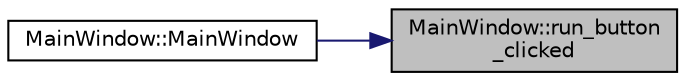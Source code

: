 digraph "MainWindow::run_button_clicked"
{
 // LATEX_PDF_SIZE
  edge [fontname="Helvetica",fontsize="10",labelfontname="Helvetica",labelfontsize="10"];
  node [fontname="Helvetica",fontsize="10",shape=record];
  rankdir="RL";
  Node1 [label="MainWindow::run_button\l_clicked",height=0.2,width=0.4,color="black", fillcolor="grey75", style="filled", fontcolor="black",tooltip="Function related to the run button."];
  Node1 -> Node2 [dir="back",color="midnightblue",fontsize="10",style="solid",fontname="Helvetica"];
  Node2 [label="MainWindow::MainWindow",height=0.2,width=0.4,color="black", fillcolor="white", style="filled",URL="$classMainWindow.html#a34c4b4207b46d11a4100c9b19f0e81bb",tooltip="Generates the window with all its components."];
}
